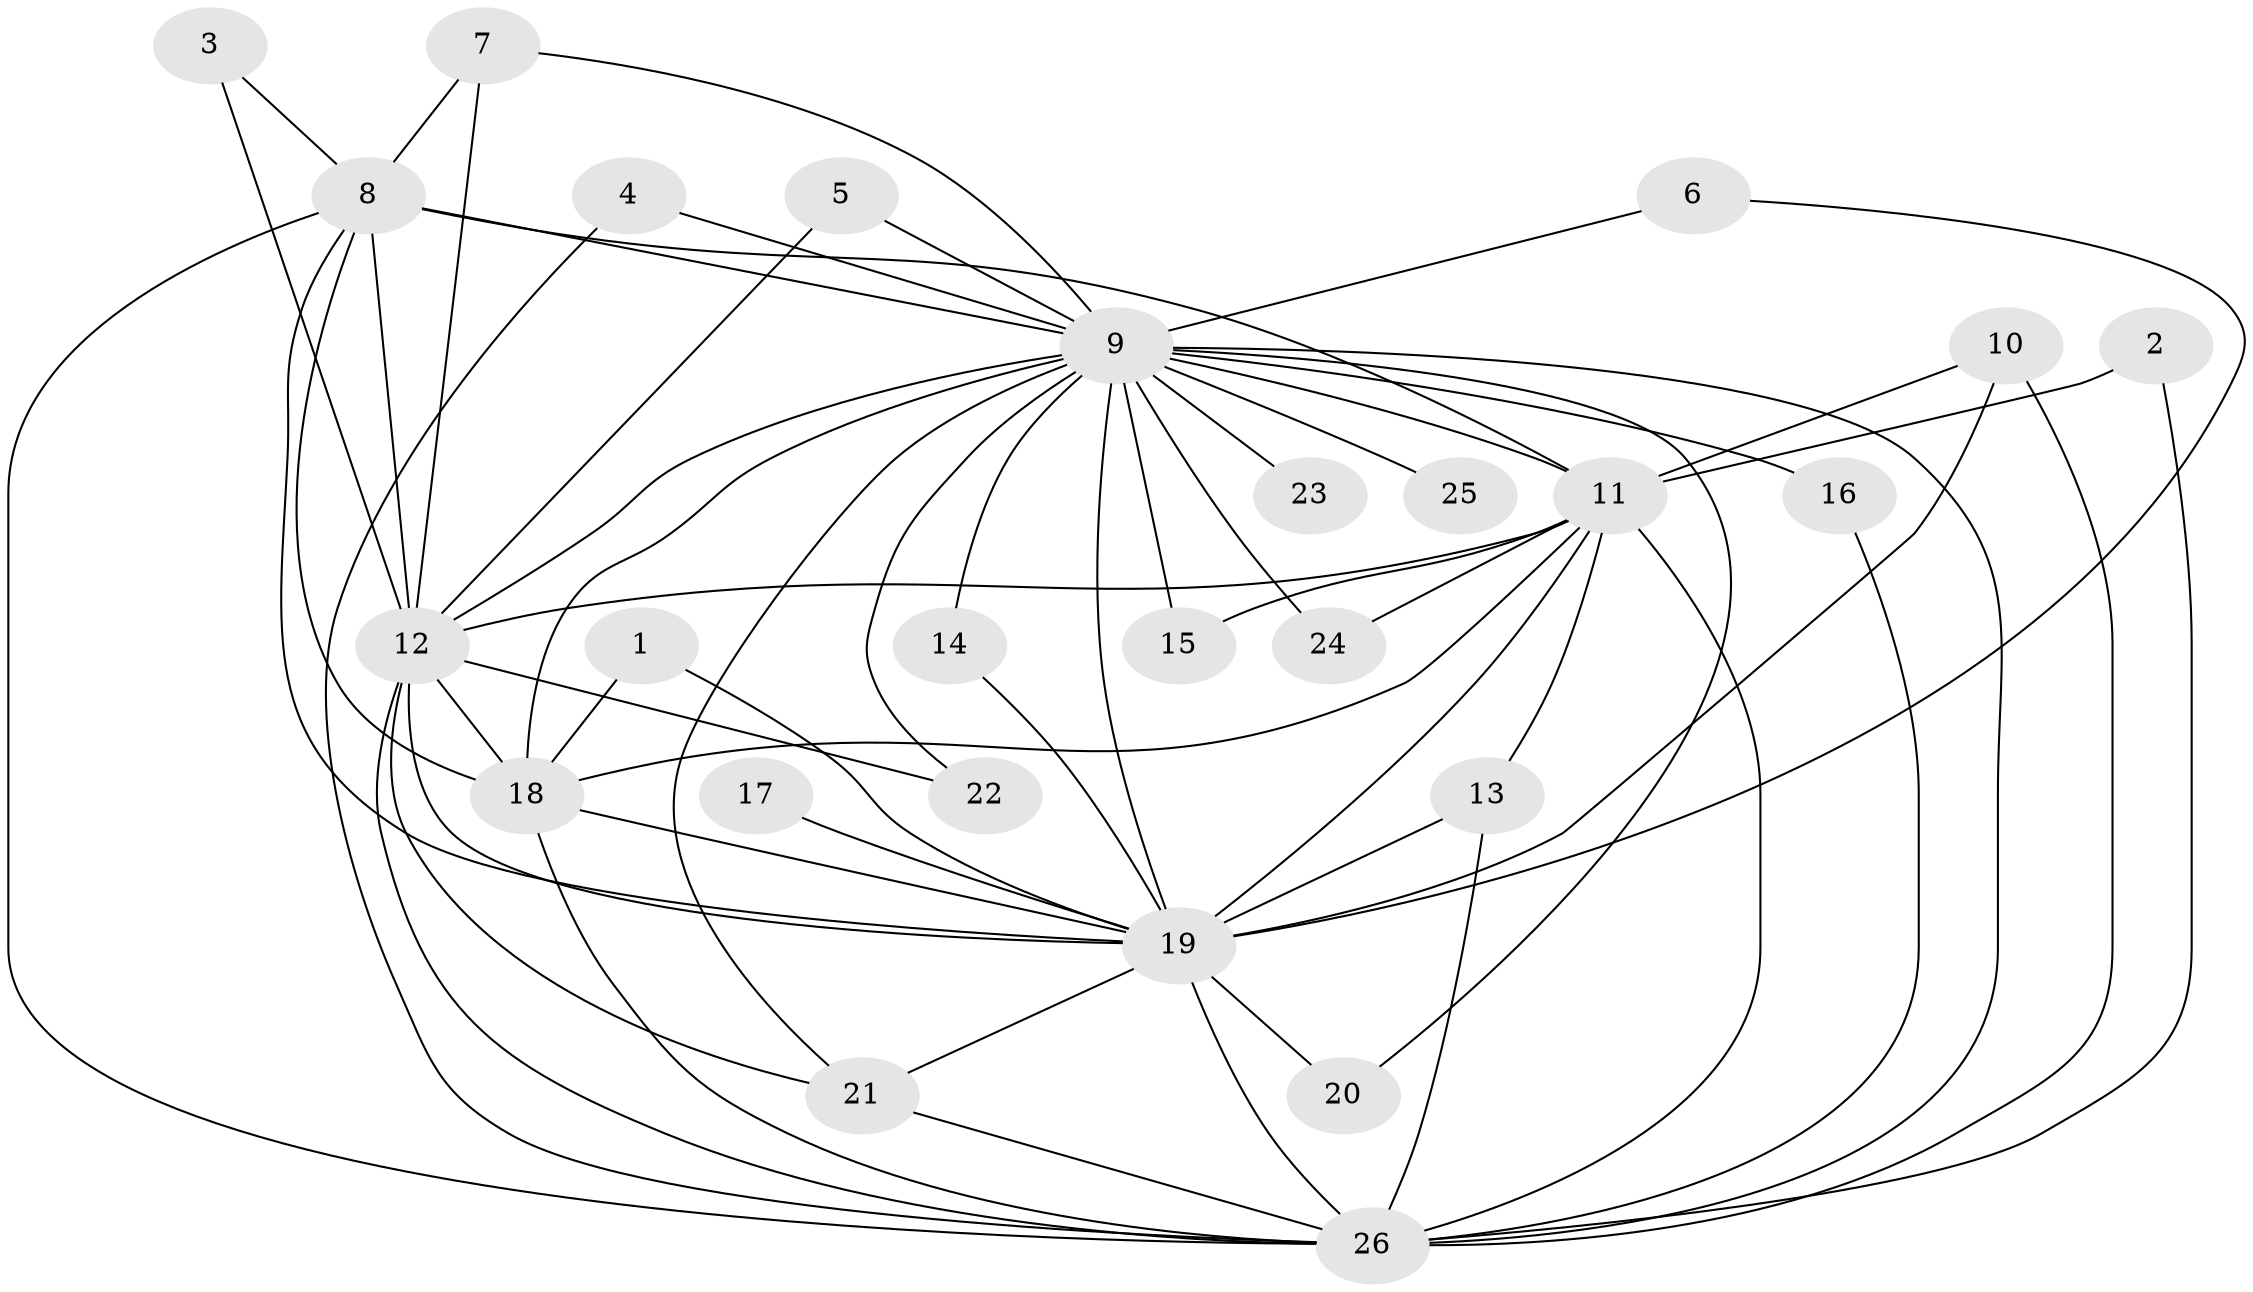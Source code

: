 // original degree distribution, {21: 0.0196078431372549, 20: 0.0196078431372549, 14: 0.0392156862745098, 19: 0.0196078431372549, 18: 0.0196078431372549, 11: 0.0196078431372549, 16: 0.0196078431372549, 17: 0.0196078431372549, 13: 0.0196078431372549, 3: 0.17647058823529413, 2: 0.6274509803921569}
// Generated by graph-tools (version 1.1) at 2025/49/03/09/25 03:49:34]
// undirected, 26 vertices, 61 edges
graph export_dot {
graph [start="1"]
  node [color=gray90,style=filled];
  1;
  2;
  3;
  4;
  5;
  6;
  7;
  8;
  9;
  10;
  11;
  12;
  13;
  14;
  15;
  16;
  17;
  18;
  19;
  20;
  21;
  22;
  23;
  24;
  25;
  26;
  1 -- 18 [weight=1.0];
  1 -- 19 [weight=1.0];
  2 -- 11 [weight=1.0];
  2 -- 26 [weight=1.0];
  3 -- 8 [weight=1.0];
  3 -- 12 [weight=1.0];
  4 -- 9 [weight=1.0];
  4 -- 26 [weight=1.0];
  5 -- 9 [weight=1.0];
  5 -- 12 [weight=1.0];
  6 -- 9 [weight=1.0];
  6 -- 19 [weight=1.0];
  7 -- 8 [weight=1.0];
  7 -- 9 [weight=1.0];
  7 -- 12 [weight=1.0];
  8 -- 9 [weight=2.0];
  8 -- 11 [weight=3.0];
  8 -- 12 [weight=2.0];
  8 -- 18 [weight=2.0];
  8 -- 19 [weight=2.0];
  8 -- 26 [weight=1.0];
  9 -- 11 [weight=5.0];
  9 -- 12 [weight=2.0];
  9 -- 14 [weight=1.0];
  9 -- 15 [weight=2.0];
  9 -- 16 [weight=2.0];
  9 -- 18 [weight=2.0];
  9 -- 19 [weight=4.0];
  9 -- 20 [weight=1.0];
  9 -- 21 [weight=1.0];
  9 -- 22 [weight=1.0];
  9 -- 23 [weight=2.0];
  9 -- 24 [weight=1.0];
  9 -- 25 [weight=1.0];
  9 -- 26 [weight=2.0];
  10 -- 11 [weight=1.0];
  10 -- 19 [weight=1.0];
  10 -- 26 [weight=1.0];
  11 -- 12 [weight=2.0];
  11 -- 13 [weight=1.0];
  11 -- 15 [weight=1.0];
  11 -- 18 [weight=4.0];
  11 -- 19 [weight=5.0];
  11 -- 24 [weight=1.0];
  11 -- 26 [weight=3.0];
  12 -- 18 [weight=2.0];
  12 -- 19 [weight=2.0];
  12 -- 21 [weight=1.0];
  12 -- 22 [weight=1.0];
  12 -- 26 [weight=2.0];
  13 -- 19 [weight=1.0];
  13 -- 26 [weight=1.0];
  14 -- 19 [weight=1.0];
  16 -- 26 [weight=1.0];
  17 -- 19 [weight=1.0];
  18 -- 19 [weight=2.0];
  18 -- 26 [weight=1.0];
  19 -- 20 [weight=1.0];
  19 -- 21 [weight=1.0];
  19 -- 26 [weight=3.0];
  21 -- 26 [weight=1.0];
}
